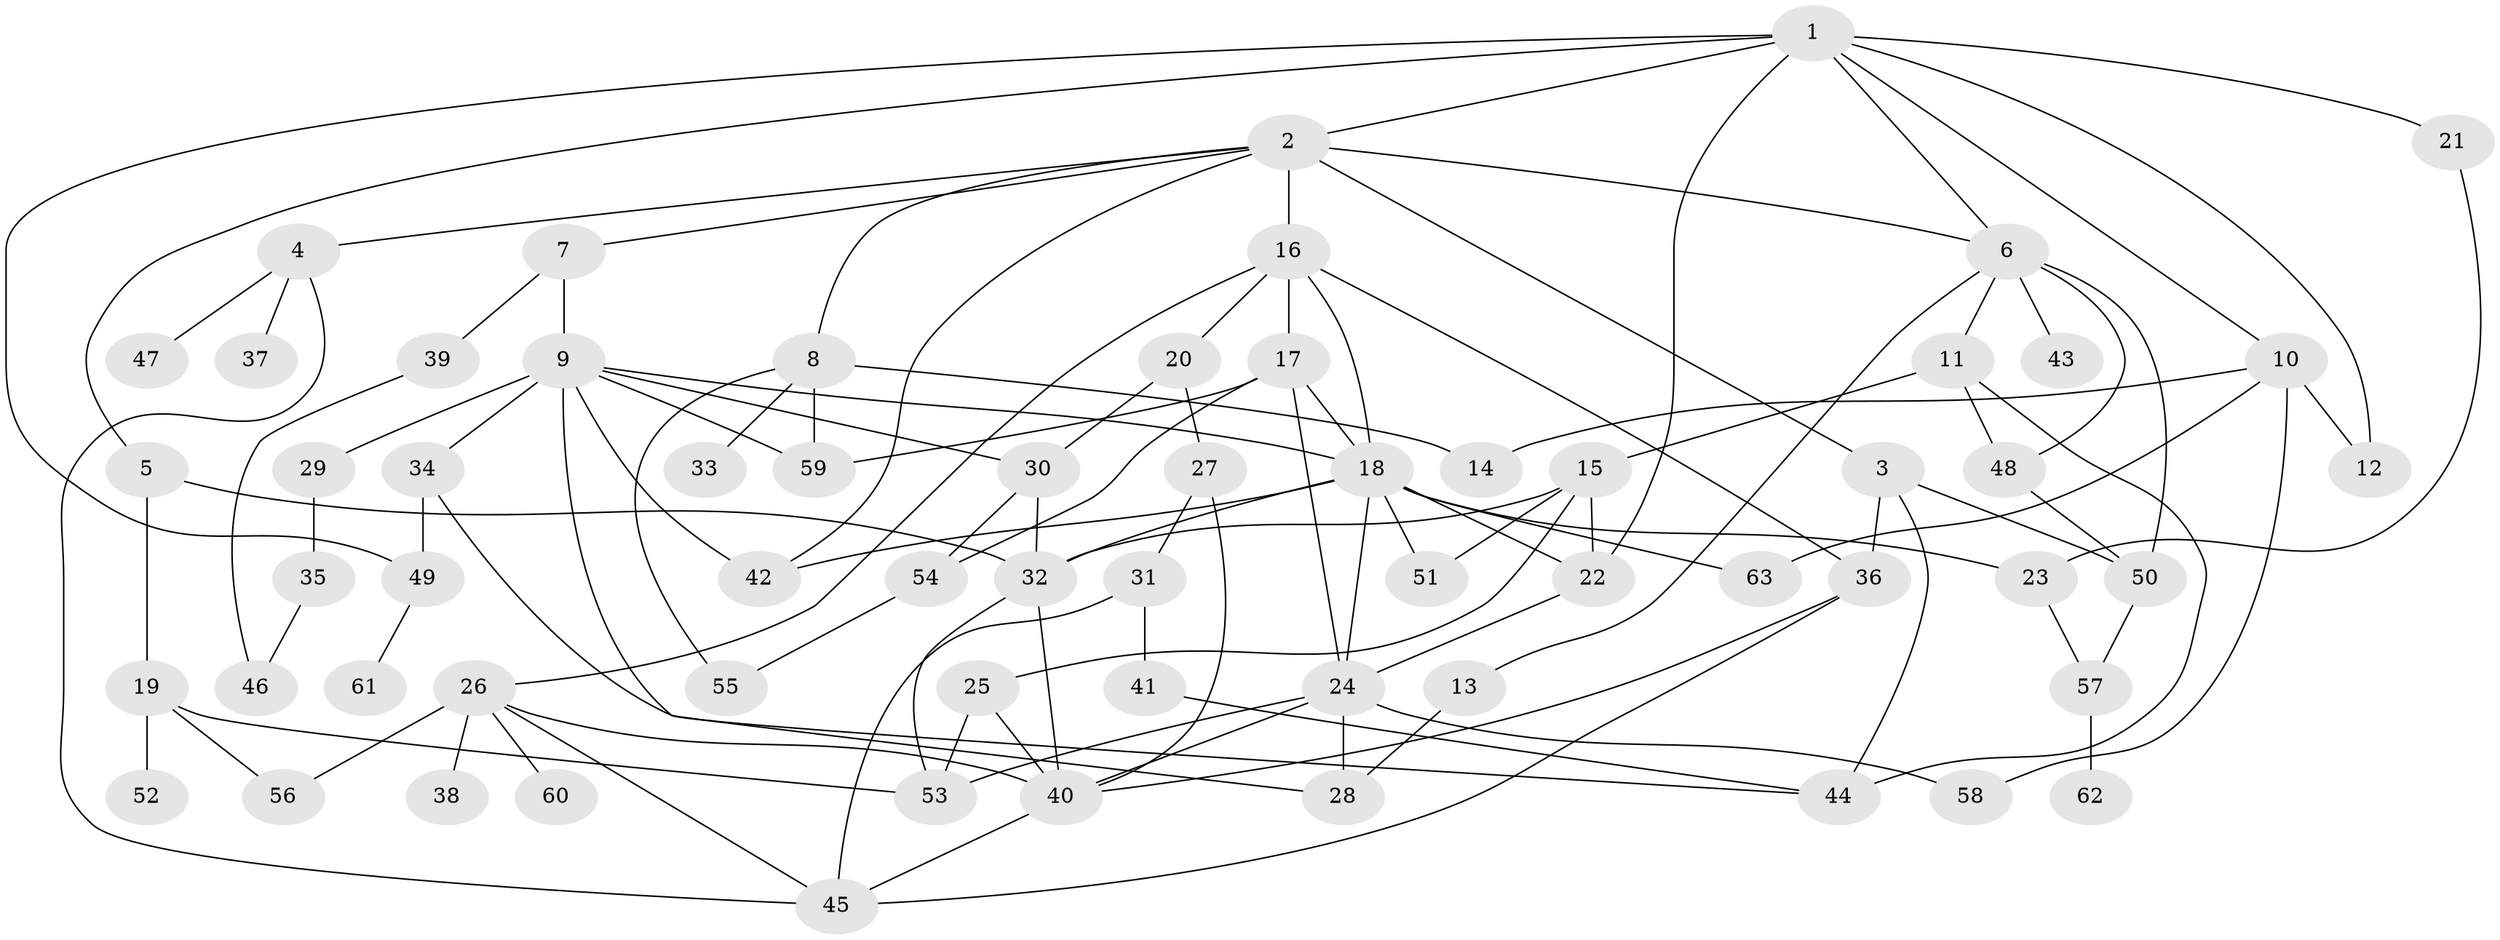 // original degree distribution, {5: 0.064, 9: 0.008, 4: 0.128, 3: 0.224, 8: 0.016, 6: 0.032, 2: 0.344, 1: 0.176, 7: 0.008}
// Generated by graph-tools (version 1.1) at 2025/34/03/09/25 02:34:34]
// undirected, 63 vertices, 110 edges
graph export_dot {
graph [start="1"]
  node [color=gray90,style=filled];
  1;
  2;
  3;
  4;
  5;
  6;
  7;
  8;
  9;
  10;
  11;
  12;
  13;
  14;
  15;
  16;
  17;
  18;
  19;
  20;
  21;
  22;
  23;
  24;
  25;
  26;
  27;
  28;
  29;
  30;
  31;
  32;
  33;
  34;
  35;
  36;
  37;
  38;
  39;
  40;
  41;
  42;
  43;
  44;
  45;
  46;
  47;
  48;
  49;
  50;
  51;
  52;
  53;
  54;
  55;
  56;
  57;
  58;
  59;
  60;
  61;
  62;
  63;
  1 -- 2 [weight=1.0];
  1 -- 5 [weight=1.0];
  1 -- 6 [weight=1.0];
  1 -- 10 [weight=1.0];
  1 -- 12 [weight=1.0];
  1 -- 21 [weight=1.0];
  1 -- 22 [weight=1.0];
  1 -- 49 [weight=1.0];
  2 -- 3 [weight=1.0];
  2 -- 4 [weight=1.0];
  2 -- 6 [weight=1.0];
  2 -- 7 [weight=1.0];
  2 -- 8 [weight=1.0];
  2 -- 16 [weight=2.0];
  2 -- 42 [weight=1.0];
  3 -- 36 [weight=1.0];
  3 -- 44 [weight=1.0];
  3 -- 50 [weight=1.0];
  4 -- 37 [weight=1.0];
  4 -- 45 [weight=1.0];
  4 -- 47 [weight=1.0];
  5 -- 19 [weight=1.0];
  5 -- 32 [weight=1.0];
  6 -- 11 [weight=1.0];
  6 -- 13 [weight=1.0];
  6 -- 43 [weight=1.0];
  6 -- 48 [weight=1.0];
  6 -- 50 [weight=2.0];
  7 -- 9 [weight=1.0];
  7 -- 39 [weight=1.0];
  8 -- 14 [weight=1.0];
  8 -- 33 [weight=1.0];
  8 -- 55 [weight=1.0];
  8 -- 59 [weight=1.0];
  9 -- 18 [weight=1.0];
  9 -- 28 [weight=1.0];
  9 -- 29 [weight=1.0];
  9 -- 30 [weight=1.0];
  9 -- 34 [weight=1.0];
  9 -- 42 [weight=1.0];
  9 -- 59 [weight=1.0];
  10 -- 12 [weight=1.0];
  10 -- 14 [weight=1.0];
  10 -- 58 [weight=1.0];
  10 -- 63 [weight=1.0];
  11 -- 15 [weight=1.0];
  11 -- 44 [weight=1.0];
  11 -- 48 [weight=1.0];
  13 -- 28 [weight=1.0];
  15 -- 22 [weight=1.0];
  15 -- 25 [weight=1.0];
  15 -- 32 [weight=1.0];
  15 -- 51 [weight=1.0];
  16 -- 17 [weight=1.0];
  16 -- 18 [weight=1.0];
  16 -- 20 [weight=1.0];
  16 -- 26 [weight=1.0];
  16 -- 36 [weight=2.0];
  17 -- 18 [weight=1.0];
  17 -- 24 [weight=1.0];
  17 -- 54 [weight=1.0];
  17 -- 59 [weight=1.0];
  18 -- 22 [weight=1.0];
  18 -- 23 [weight=1.0];
  18 -- 24 [weight=1.0];
  18 -- 32 [weight=1.0];
  18 -- 42 [weight=1.0];
  18 -- 51 [weight=1.0];
  18 -- 63 [weight=1.0];
  19 -- 52 [weight=1.0];
  19 -- 53 [weight=1.0];
  19 -- 56 [weight=1.0];
  20 -- 27 [weight=1.0];
  20 -- 30 [weight=1.0];
  21 -- 23 [weight=1.0];
  22 -- 24 [weight=2.0];
  23 -- 57 [weight=1.0];
  24 -- 28 [weight=1.0];
  24 -- 40 [weight=1.0];
  24 -- 53 [weight=1.0];
  24 -- 58 [weight=1.0];
  25 -- 40 [weight=1.0];
  25 -- 53 [weight=1.0];
  26 -- 38 [weight=1.0];
  26 -- 40 [weight=1.0];
  26 -- 45 [weight=1.0];
  26 -- 56 [weight=1.0];
  26 -- 60 [weight=1.0];
  27 -- 31 [weight=1.0];
  27 -- 40 [weight=1.0];
  29 -- 35 [weight=1.0];
  30 -- 32 [weight=1.0];
  30 -- 54 [weight=1.0];
  31 -- 41 [weight=1.0];
  31 -- 45 [weight=1.0];
  32 -- 40 [weight=1.0];
  32 -- 53 [weight=1.0];
  34 -- 44 [weight=1.0];
  34 -- 49 [weight=1.0];
  35 -- 46 [weight=1.0];
  36 -- 40 [weight=1.0];
  36 -- 45 [weight=1.0];
  39 -- 46 [weight=1.0];
  40 -- 45 [weight=1.0];
  41 -- 44 [weight=1.0];
  48 -- 50 [weight=2.0];
  49 -- 61 [weight=1.0];
  50 -- 57 [weight=1.0];
  54 -- 55 [weight=1.0];
  57 -- 62 [weight=1.0];
}
